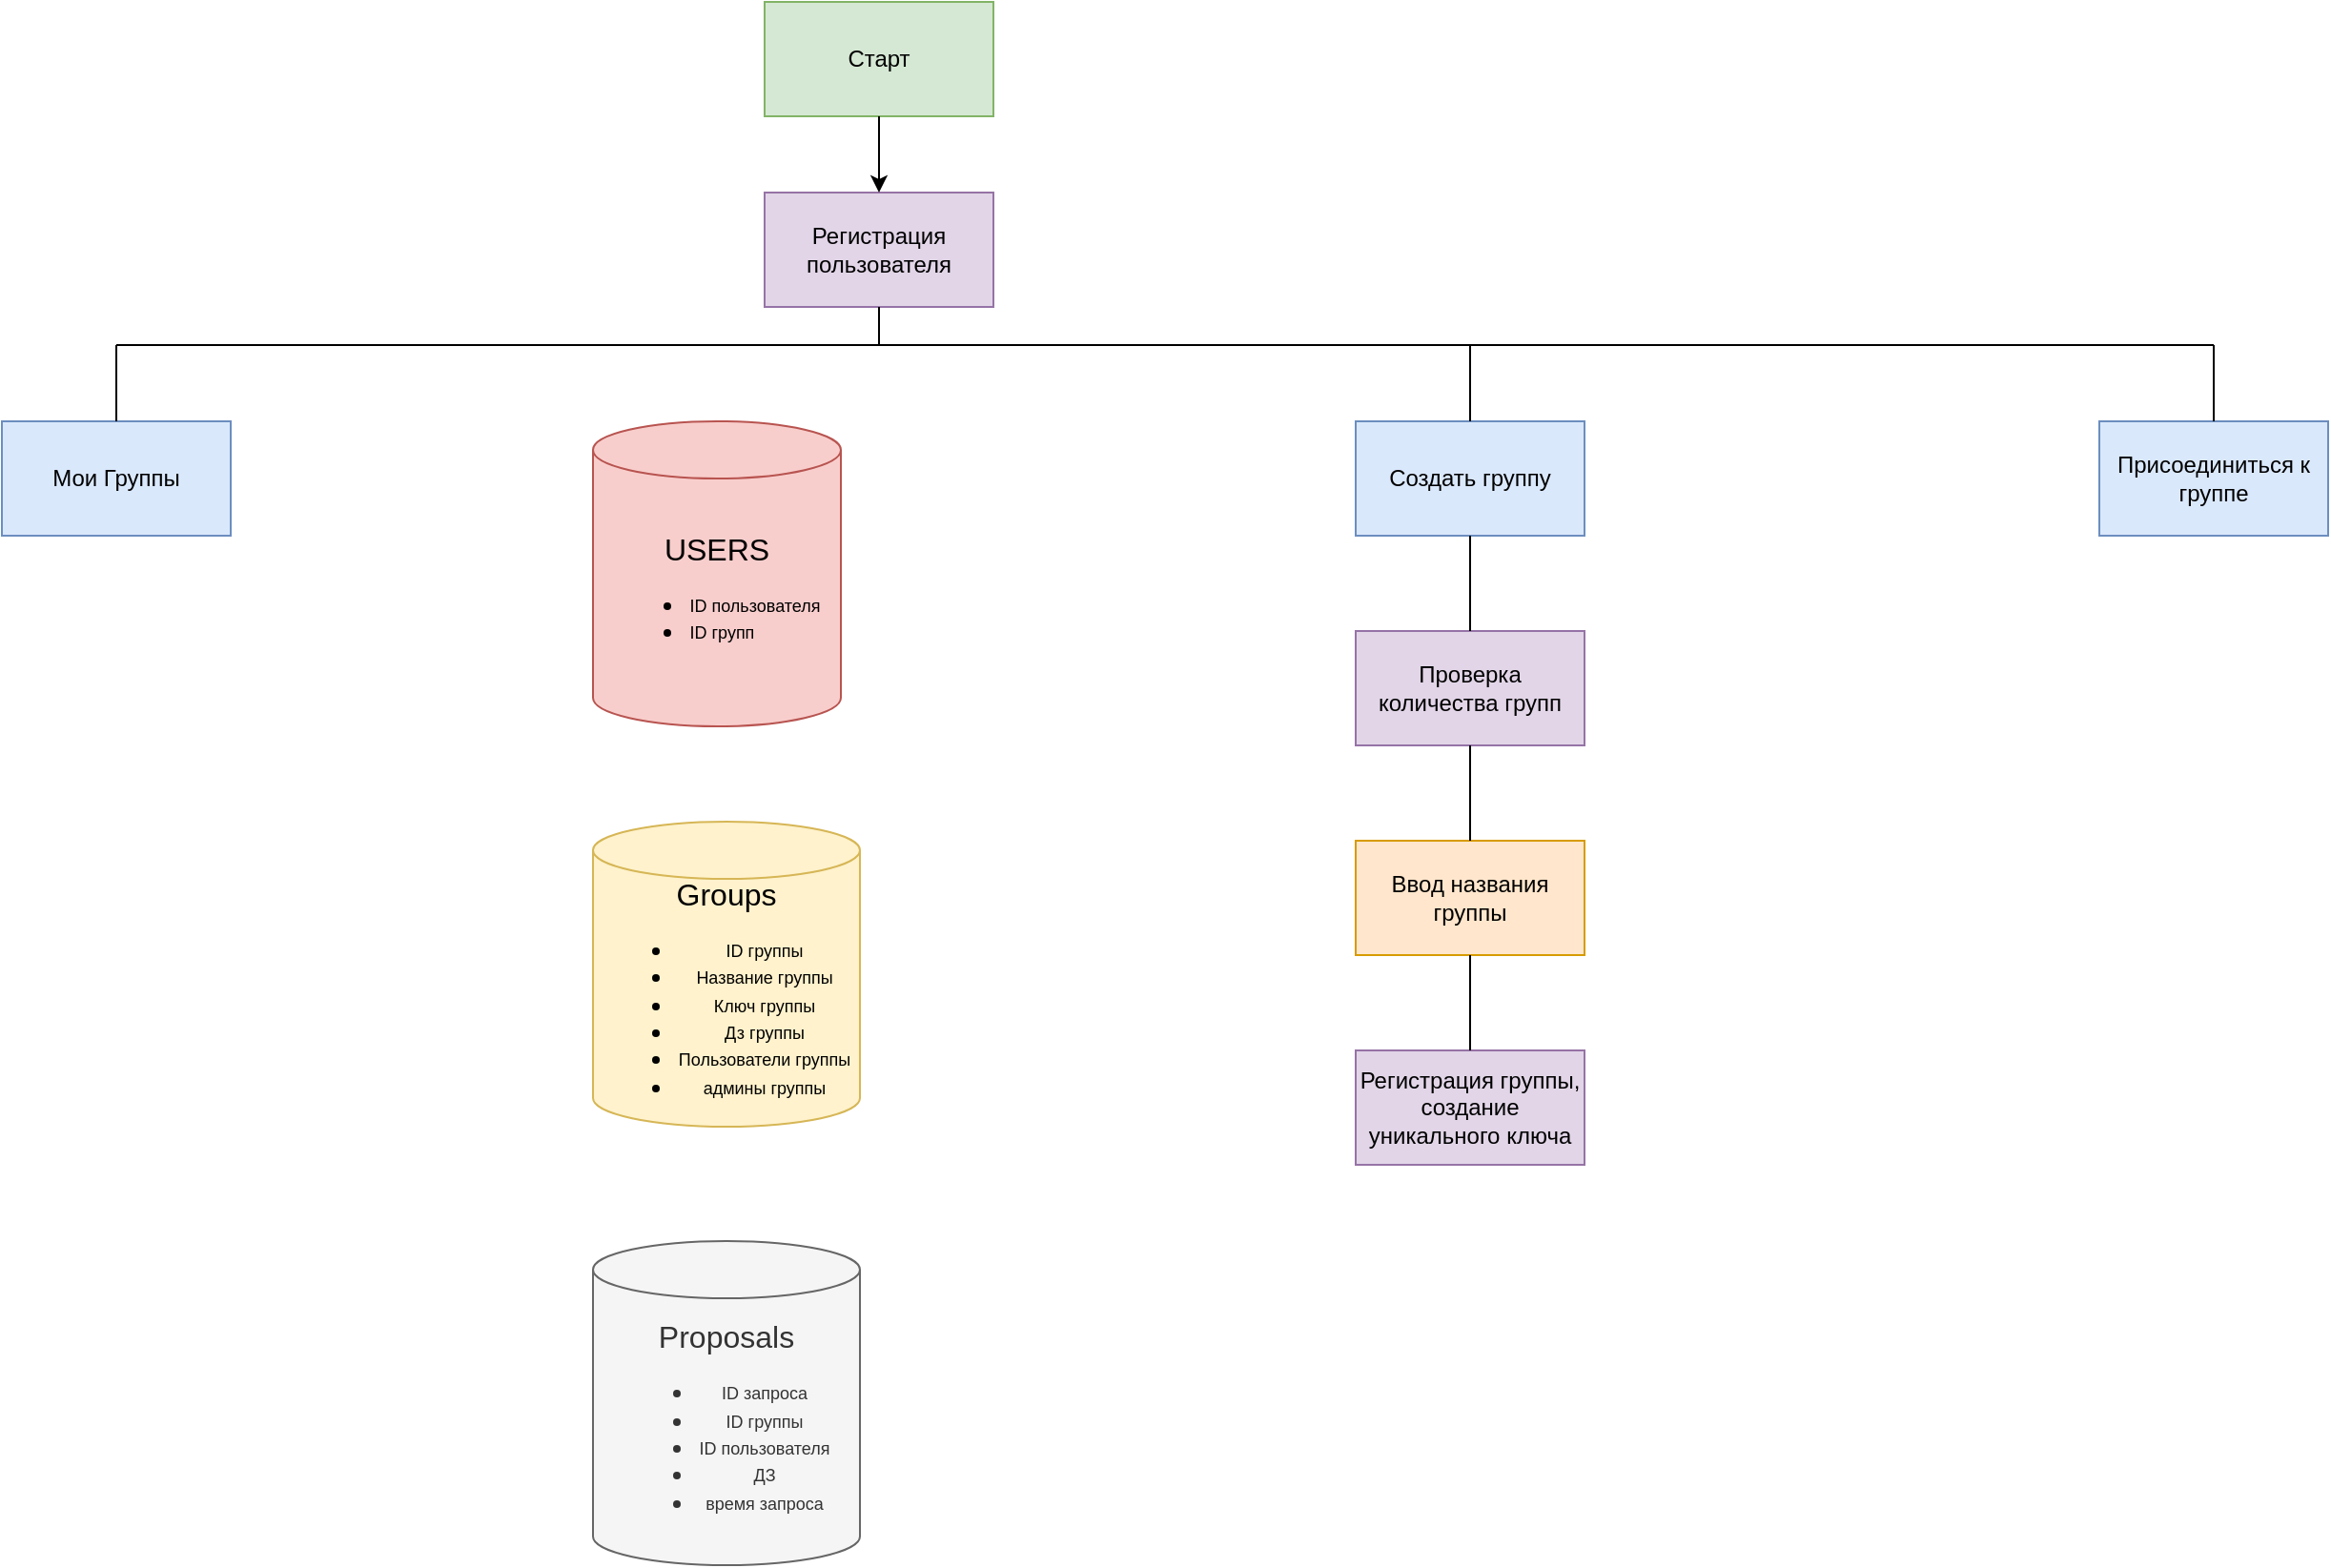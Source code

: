 <mxfile version="25.0.0">
  <diagram name="Страница — 1" id="pX8OwwmpMmxYCCg92kmS">
    <mxGraphModel dx="2514" dy="938" grid="1" gridSize="10" guides="1" tooltips="1" connect="1" arrows="1" fold="1" page="1" pageScale="1" pageWidth="827" pageHeight="1169" math="0" shadow="0">
      <root>
        <mxCell id="0" />
        <mxCell id="1" parent="0" />
        <mxCell id="anHl6WbOX5LBprr3oGt9-1" value="Старт" style="rounded=0;whiteSpace=wrap;html=1;fillColor=#d5e8d4;strokeColor=#82b366;" vertex="1" parent="1">
          <mxGeometry x="320" y="140" width="120" height="60" as="geometry" />
        </mxCell>
        <mxCell id="anHl6WbOX5LBprr3oGt9-2" value="Мои Группы" style="rounded=0;whiteSpace=wrap;html=1;fillColor=#dae8fc;strokeColor=#6c8ebf;" vertex="1" parent="1">
          <mxGeometry x="-80" y="360" width="120" height="60" as="geometry" />
        </mxCell>
        <mxCell id="anHl6WbOX5LBprr3oGt9-3" value="Создать группу" style="rounded=0;whiteSpace=wrap;html=1;fillColor=#dae8fc;strokeColor=#6c8ebf;" vertex="1" parent="1">
          <mxGeometry x="630" y="360" width="120" height="60" as="geometry" />
        </mxCell>
        <mxCell id="anHl6WbOX5LBprr3oGt9-4" value="Присоединиться к группе" style="rounded=0;whiteSpace=wrap;html=1;fillColor=#dae8fc;strokeColor=#6c8ebf;" vertex="1" parent="1">
          <mxGeometry x="1020" y="360" width="120" height="60" as="geometry" />
        </mxCell>
        <mxCell id="anHl6WbOX5LBprr3oGt9-5" value="Регистрация пользователя" style="rounded=0;whiteSpace=wrap;html=1;fillColor=#e1d5e7;strokeColor=#9673a6;" vertex="1" parent="1">
          <mxGeometry x="320" y="240" width="120" height="60" as="geometry" />
        </mxCell>
        <mxCell id="anHl6WbOX5LBprr3oGt9-7" value="" style="endArrow=classic;html=1;rounded=0;exitX=0.5;exitY=1;exitDx=0;exitDy=0;" edge="1" parent="1" source="anHl6WbOX5LBprr3oGt9-1">
          <mxGeometry width="50" height="50" relative="1" as="geometry">
            <mxPoint x="330" y="390" as="sourcePoint" />
            <mxPoint x="380" y="240" as="targetPoint" />
          </mxGeometry>
        </mxCell>
        <mxCell id="anHl6WbOX5LBprr3oGt9-8" value="" style="endArrow=none;html=1;rounded=0;entryX=0.5;entryY=1;entryDx=0;entryDy=0;" edge="1" parent="1" target="anHl6WbOX5LBprr3oGt9-5">
          <mxGeometry width="50" height="50" relative="1" as="geometry">
            <mxPoint x="380" y="320" as="sourcePoint" />
            <mxPoint x="380" y="340" as="targetPoint" />
          </mxGeometry>
        </mxCell>
        <mxCell id="anHl6WbOX5LBprr3oGt9-9" value="" style="endArrow=none;html=1;rounded=0;" edge="1" parent="1">
          <mxGeometry width="50" height="50" relative="1" as="geometry">
            <mxPoint x="-20" y="320" as="sourcePoint" />
            <mxPoint x="1080" y="320" as="targetPoint" />
          </mxGeometry>
        </mxCell>
        <mxCell id="anHl6WbOX5LBprr3oGt9-15" value="" style="endArrow=none;html=1;rounded=0;exitX=0.5;exitY=0;exitDx=0;exitDy=0;" edge="1" parent="1" source="anHl6WbOX5LBprr3oGt9-2">
          <mxGeometry width="50" height="50" relative="1" as="geometry">
            <mxPoint x="330" y="390" as="sourcePoint" />
            <mxPoint x="-20" y="320" as="targetPoint" />
          </mxGeometry>
        </mxCell>
        <mxCell id="anHl6WbOX5LBprr3oGt9-16" value="" style="endArrow=none;html=1;rounded=0;exitX=0.5;exitY=0;exitDx=0;exitDy=0;" edge="1" parent="1" source="anHl6WbOX5LBprr3oGt9-3">
          <mxGeometry width="50" height="50" relative="1" as="geometry">
            <mxPoint x="640" y="390" as="sourcePoint" />
            <mxPoint x="690" y="320" as="targetPoint" />
          </mxGeometry>
        </mxCell>
        <mxCell id="anHl6WbOX5LBprr3oGt9-17" value="" style="endArrow=none;html=1;rounded=0;exitX=0.5;exitY=0;exitDx=0;exitDy=0;" edge="1" parent="1" source="anHl6WbOX5LBprr3oGt9-4">
          <mxGeometry width="50" height="50" relative="1" as="geometry">
            <mxPoint x="630" y="390" as="sourcePoint" />
            <mxPoint x="1080" y="320" as="targetPoint" />
          </mxGeometry>
        </mxCell>
        <mxCell id="anHl6WbOX5LBprr3oGt9-19" value="&lt;font style=&quot;font-size: 16px;&quot;&gt;USERS&lt;/font&gt;&lt;br&gt;&lt;div&gt;&lt;ul&gt;&lt;li style=&quot;text-align: left;&quot;&gt;&lt;font style=&quot;font-size: 9px;&quot;&gt;ID пользователя&lt;/font&gt;&lt;/li&gt;&lt;li style=&quot;text-align: left;&quot;&gt;&lt;font style=&quot;font-size: 9px;&quot;&gt;ID групп&lt;/font&gt;&lt;/li&gt;&lt;/ul&gt;&lt;/div&gt;" style="shape=cylinder3;whiteSpace=wrap;html=1;boundedLbl=1;backgroundOutline=1;size=15;fillColor=#f8cecc;strokeColor=#b85450;" vertex="1" parent="1">
          <mxGeometry x="230" y="360" width="130" height="160" as="geometry" />
        </mxCell>
        <mxCell id="anHl6WbOX5LBprr3oGt9-20" value="&lt;font style=&quot;font-size: 16px;&quot;&gt;Groups&lt;/font&gt;&lt;div&gt;&lt;ul&gt;&lt;li&gt;&lt;font style=&quot;font-size: 9px;&quot;&gt;ID группы&lt;/font&gt;&lt;/li&gt;&lt;li&gt;&lt;font style=&quot;font-size: 9px;&quot;&gt;Название группы&lt;/font&gt;&lt;/li&gt;&lt;li&gt;&lt;font style=&quot;font-size: 9px;&quot;&gt;Ключ группы&lt;/font&gt;&lt;/li&gt;&lt;li&gt;&lt;font style=&quot;font-size: 9px;&quot;&gt;Дз группы&lt;/font&gt;&lt;/li&gt;&lt;li&gt;&lt;font style=&quot;font-size: 9px;&quot;&gt;Пользователи группы&lt;/font&gt;&lt;/li&gt;&lt;li&gt;&lt;font style=&quot;font-size: 9px;&quot;&gt;админы группы&lt;/font&gt;&lt;/li&gt;&lt;/ul&gt;&lt;/div&gt;" style="shape=cylinder3;whiteSpace=wrap;html=1;boundedLbl=1;backgroundOutline=1;size=15;fillColor=#fff2cc;strokeColor=#d6b656;" vertex="1" parent="1">
          <mxGeometry x="230" y="570" width="140" height="160" as="geometry" />
        </mxCell>
        <mxCell id="anHl6WbOX5LBprr3oGt9-21" value="&lt;font style=&quot;font-size: 16px;&quot;&gt;Proposals&lt;/font&gt;&lt;div&gt;&lt;ul&gt;&lt;li&gt;&lt;font style=&quot;font-size: 9px;&quot;&gt;ID запроса&lt;/font&gt;&lt;/li&gt;&lt;li&gt;&lt;font style=&quot;font-size: 9px;&quot;&gt;ID группы&lt;/font&gt;&lt;/li&gt;&lt;li&gt;&lt;font style=&quot;font-size: 9px;&quot;&gt;ID пользователя&lt;/font&gt;&lt;/li&gt;&lt;li&gt;&lt;font style=&quot;font-size: 9px;&quot;&gt;ДЗ&lt;/font&gt;&lt;/li&gt;&lt;li&gt;&lt;font style=&quot;font-size: 9px;&quot;&gt;время запроса&lt;/font&gt;&lt;/li&gt;&lt;/ul&gt;&lt;/div&gt;" style="shape=cylinder3;whiteSpace=wrap;html=1;boundedLbl=1;backgroundOutline=1;size=15;fillColor=#f5f5f5;fontColor=#333333;strokeColor=#666666;" vertex="1" parent="1">
          <mxGeometry x="230" y="790" width="140" height="170" as="geometry" />
        </mxCell>
        <mxCell id="anHl6WbOX5LBprr3oGt9-23" value="Проверка количества групп" style="rounded=0;whiteSpace=wrap;html=1;fillColor=#e1d5e7;strokeColor=#9673a6;" vertex="1" parent="1">
          <mxGeometry x="630" y="470" width="120" height="60" as="geometry" />
        </mxCell>
        <mxCell id="anHl6WbOX5LBprr3oGt9-24" value="Ввод названия группы" style="rounded=0;whiteSpace=wrap;html=1;fillColor=#ffe6cc;strokeColor=#d79b00;" vertex="1" parent="1">
          <mxGeometry x="630" y="580" width="120" height="60" as="geometry" />
        </mxCell>
        <mxCell id="anHl6WbOX5LBprr3oGt9-26" value="Регистрация группы, создание уникального ключа" style="rounded=0;whiteSpace=wrap;html=1;fillColor=#e1d5e7;strokeColor=#9673a6;" vertex="1" parent="1">
          <mxGeometry x="630" y="690" width="120" height="60" as="geometry" />
        </mxCell>
        <mxCell id="anHl6WbOX5LBprr3oGt9-27" value="" style="endArrow=none;html=1;rounded=0;entryX=0.5;entryY=1;entryDx=0;entryDy=0;exitX=0.5;exitY=0;exitDx=0;exitDy=0;" edge="1" parent="1" source="anHl6WbOX5LBprr3oGt9-23" target="anHl6WbOX5LBprr3oGt9-3">
          <mxGeometry width="50" height="50" relative="1" as="geometry">
            <mxPoint x="710" y="600" as="sourcePoint" />
            <mxPoint x="760" y="550" as="targetPoint" />
          </mxGeometry>
        </mxCell>
        <mxCell id="anHl6WbOX5LBprr3oGt9-28" value="" style="endArrow=none;html=1;rounded=0;entryX=0.5;entryY=1;entryDx=0;entryDy=0;" edge="1" parent="1" source="anHl6WbOX5LBprr3oGt9-24" target="anHl6WbOX5LBprr3oGt9-23">
          <mxGeometry width="50" height="50" relative="1" as="geometry">
            <mxPoint x="710" y="600" as="sourcePoint" />
            <mxPoint x="760" y="550" as="targetPoint" />
          </mxGeometry>
        </mxCell>
        <mxCell id="anHl6WbOX5LBprr3oGt9-29" value="" style="endArrow=none;html=1;rounded=0;entryX=0.5;entryY=1;entryDx=0;entryDy=0;exitX=0.5;exitY=0;exitDx=0;exitDy=0;" edge="1" parent="1" source="anHl6WbOX5LBprr3oGt9-26" target="anHl6WbOX5LBprr3oGt9-24">
          <mxGeometry width="50" height="50" relative="1" as="geometry">
            <mxPoint x="710" y="600" as="sourcePoint" />
            <mxPoint x="760" y="550" as="targetPoint" />
          </mxGeometry>
        </mxCell>
      </root>
    </mxGraphModel>
  </diagram>
</mxfile>
